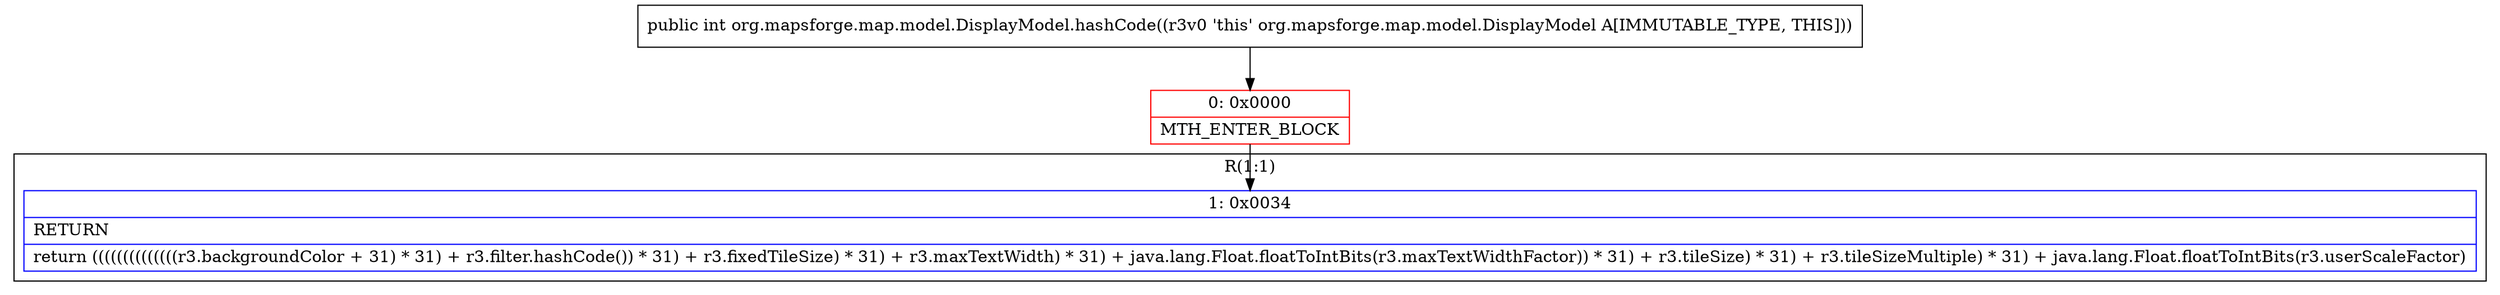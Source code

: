 digraph "CFG fororg.mapsforge.map.model.DisplayModel.hashCode()I" {
subgraph cluster_Region_2099963964 {
label = "R(1:1)";
node [shape=record,color=blue];
Node_1 [shape=record,label="{1\:\ 0x0034|RETURN\l|return ((((((((((((((r3.backgroundColor + 31) * 31) + r3.filter.hashCode()) * 31) + r3.fixedTileSize) * 31) + r3.maxTextWidth) * 31) + java.lang.Float.floatToIntBits(r3.maxTextWidthFactor)) * 31) + r3.tileSize) * 31) + r3.tileSizeMultiple) * 31) + java.lang.Float.floatToIntBits(r3.userScaleFactor)\l}"];
}
Node_0 [shape=record,color=red,label="{0\:\ 0x0000|MTH_ENTER_BLOCK\l}"];
MethodNode[shape=record,label="{public int org.mapsforge.map.model.DisplayModel.hashCode((r3v0 'this' org.mapsforge.map.model.DisplayModel A[IMMUTABLE_TYPE, THIS])) }"];
MethodNode -> Node_0;
Node_0 -> Node_1;
}

